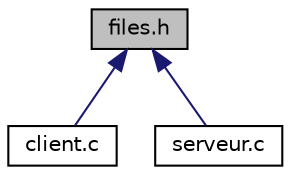 digraph "files.h"
{
 // LATEX_PDF_SIZE
  edge [fontname="Helvetica",fontsize="10",labelfontname="Helvetica",labelfontsize="10"];
  node [fontname="Helvetica",fontsize="10",shape=record];
  Node1 [label="files.h",height=0.2,width=0.4,color="black", fillcolor="grey75", style="filled", fontcolor="black",tooltip="Header files."];
  Node1 -> Node2 [dir="back",color="midnightblue",fontsize="10",style="solid",fontname="Helvetica"];
  Node2 [label="client.c",height=0.2,width=0.4,color="black", fillcolor="white", style="filled",URL="$client_8c.html",tooltip="Programme du client."];
  Node1 -> Node3 [dir="back",color="midnightblue",fontsize="10",style="solid",fontname="Helvetica"];
  Node3 [label="serveur.c",height=0.2,width=0.4,color="black", fillcolor="white", style="filled",URL="$serveur_8c.html",tooltip="Programme du serveur."];
}
